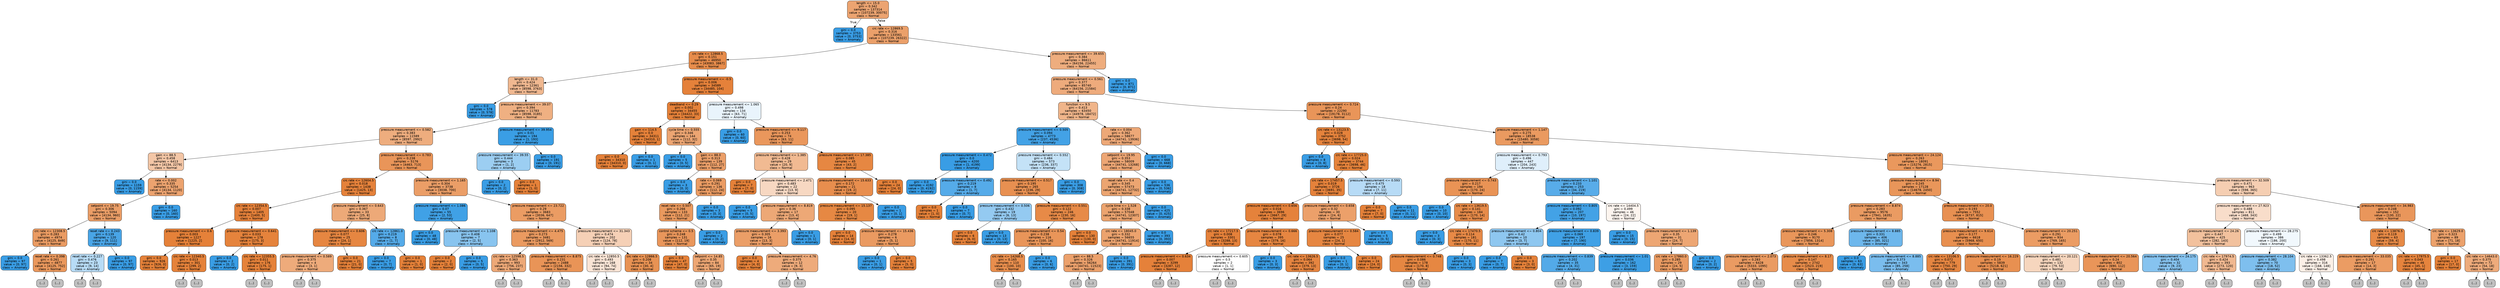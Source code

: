 digraph Tree {
node [shape=box, style="filled, rounded", color="black", fontname="helvetica"] ;
edge [fontname="helvetica"] ;
0 [label="length <= 15.0\ngini = 0.342\nsamples = 137314\nvalue = [107239, 30075]\nclass = Normal", fillcolor="#eca471"] ;
1 [label="gini = 0.0\nsamples = 3753\nvalue = [0, 3753]\nclass = Anomaly", fillcolor="#399de5"] ;
0 -> 1 [labeldistance=2.5, labelangle=45, headlabel="True"] ;
2 [label="crc rate <= 12869.5\ngini = 0.316\nsamples = 133561\nvalue = [107239, 26322]\nclass = Normal", fillcolor="#eba06a"] ;
0 -> 2 [labeldistance=2.5, labelangle=-45, headlabel="False"] ;
3 [label="crc rate <= 12868.5\ngini = 0.151\nsamples = 46950\nvalue = [43083, 3867]\nclass = Normal", fillcolor="#e78c4b"] ;
2 -> 3 ;
4 [label="length <= 31.0\ngini = 0.424\nsamples = 12361\nvalue = [8598, 3763]\nclass = Normal", fillcolor="#f0b890"] ;
3 -> 4 ;
5 [label="gini = 0.0\nsamples = 578\nvalue = [0, 578]\nclass = Anomaly", fillcolor="#399de5"] ;
4 -> 5 ;
6 [label="pressure measurement <= 39.07\ngini = 0.394\nsamples = 11783\nvalue = [8598, 3185]\nclass = Normal", fillcolor="#efb082"] ;
4 -> 6 ;
7 [label="pressure measurement <= 0.582\ngini = 0.383\nsamples = 11589\nvalue = [8597, 2992]\nclass = Normal", fillcolor="#eead7e"] ;
6 -> 7 ;
8 [label="gain <= 88.5\ngini = 0.458\nsamples = 6413\nvalue = [4134, 2279]\nclass = Normal", fillcolor="#f3c6a6"] ;
7 -> 8 ;
9 [label="gini = 0.0\nsamples = 1159\nvalue = [0, 1159]\nclass = Anomaly", fillcolor="#399de5"] ;
8 -> 9 ;
10 [label="rate <= 0.002\ngini = 0.335\nsamples = 5254\nvalue = [4134, 1120]\nclass = Normal", fillcolor="#eca36f"] ;
8 -> 10 ;
11 [label="setpoint <= 19.75\ngini = 0.306\nsamples = 5094\nvalue = [4134, 960]\nclass = Normal", fillcolor="#eb9e67"] ;
10 -> 11 ;
12 [label="crc rate <= 12308.5\ngini = 0.283\nsamples = 4974\nvalue = [4125, 849]\nclass = Normal", fillcolor="#ea9b62"] ;
11 -> 12 ;
13 [label="gini = 0.0\nsamples = 97\nvalue = [0, 97]\nclass = Anomaly", fillcolor="#399de5"] ;
12 -> 13 ;
14 [label="reset rate <= 0.398\ngini = 0.261\nsamples = 4877\nvalue = [4125, 752]\nclass = Normal", fillcolor="#ea985d"] ;
12 -> 14 ;
15 [label="(...)", fillcolor="#C0C0C0"] ;
14 -> 15 ;
410 [label="(...)", fillcolor="#C0C0C0"] ;
14 -> 410 ;
415 [label="reset rate <= 0.243\ngini = 0.139\nsamples = 120\nvalue = [9, 111]\nclass = Anomaly", fillcolor="#49a5e7"] ;
11 -> 415 ;
416 [label="reset rate <= 0.227\ngini = 0.476\nsamples = 23\nvalue = [9, 14]\nclass = Anomaly", fillcolor="#b8dcf6"] ;
415 -> 416 ;
417 [label="(...)", fillcolor="#C0C0C0"] ;
416 -> 417 ;
418 [label="(...)", fillcolor="#C0C0C0"] ;
416 -> 418 ;
421 [label="gini = 0.0\nsamples = 97\nvalue = [0, 97]\nclass = Anomaly", fillcolor="#399de5"] ;
415 -> 421 ;
422 [label="gini = 0.0\nsamples = 160\nvalue = [0, 160]\nclass = Anomaly", fillcolor="#399de5"] ;
10 -> 422 ;
423 [label="pressure measurement <= 0.783\ngini = 0.238\nsamples = 5176\nvalue = [4463, 713]\nclass = Normal", fillcolor="#e99559"] ;
7 -> 423 ;
424 [label="crc rate <= 12604.5\ngini = 0.018\nsamples = 1438\nvalue = [1425, 13]\nclass = Normal", fillcolor="#e5823b"] ;
423 -> 424 ;
425 [label="crc rate <= 12354.5\ngini = 0.007\nsamples = 1405\nvalue = [1400, 5]\nclass = Normal", fillcolor="#e5813a"] ;
424 -> 425 ;
426 [label="pressure measurement <= 0.6\ngini = 0.003\nsamples = 1227\nvalue = [1225, 2]\nclass = Normal", fillcolor="#e58139"] ;
425 -> 426 ;
427 [label="gini = 0.0\nsamples = 926\nvalue = [926, 0]\nclass = Normal", fillcolor="#e58139"] ;
426 -> 427 ;
428 [label="crc rate <= 12340.5\ngini = 0.013\nsamples = 301\nvalue = [299, 2]\nclass = Normal", fillcolor="#e5823a"] ;
426 -> 428 ;
429 [label="(...)", fillcolor="#C0C0C0"] ;
428 -> 429 ;
430 [label="(...)", fillcolor="#C0C0C0"] ;
428 -> 430 ;
431 [label="pressure measurement <= 0.641\ngini = 0.033\nsamples = 178\nvalue = [175, 3]\nclass = Normal", fillcolor="#e5833c"] ;
425 -> 431 ;
432 [label="gini = 0.0\nsamples = 2\nvalue = [0, 2]\nclass = Anomaly", fillcolor="#399de5"] ;
431 -> 432 ;
433 [label="crc rate <= 12355.5\ngini = 0.011\nsamples = 176\nvalue = [175, 1]\nclass = Normal", fillcolor="#e5823a"] ;
431 -> 433 ;
434 [label="(...)", fillcolor="#C0C0C0"] ;
433 -> 434 ;
437 [label="(...)", fillcolor="#C0C0C0"] ;
433 -> 437 ;
438 [label="pressure measurement <= 0.643\ngini = 0.367\nsamples = 33\nvalue = [25, 8]\nclass = Normal", fillcolor="#eda978"] ;
424 -> 438 ;
439 [label="pressure measurement <= 0.606\ngini = 0.077\nsamples = 25\nvalue = [24, 1]\nclass = Normal", fillcolor="#e68641"] ;
438 -> 439 ;
440 [label="pressure measurement <= 0.589\ngini = 0.375\nsamples = 4\nvalue = [3, 1]\nclass = Normal", fillcolor="#eeab7b"] ;
439 -> 440 ;
441 [label="(...)", fillcolor="#C0C0C0"] ;
440 -> 441 ;
442 [label="(...)", fillcolor="#C0C0C0"] ;
440 -> 442 ;
443 [label="gini = 0.0\nsamples = 21\nvalue = [21, 0]\nclass = Normal", fillcolor="#e58139"] ;
439 -> 443 ;
444 [label="crc rate <= 12861.0\ngini = 0.219\nsamples = 8\nvalue = [1, 7]\nclass = Anomaly", fillcolor="#55abe9"] ;
438 -> 444 ;
445 [label="gini = 0.0\nsamples = 7\nvalue = [0, 7]\nclass = Anomaly", fillcolor="#399de5"] ;
444 -> 445 ;
446 [label="gini = 0.0\nsamples = 1\nvalue = [1, 0]\nclass = Normal", fillcolor="#e58139"] ;
444 -> 446 ;
447 [label="pressure measurement <= 1.165\ngini = 0.304\nsamples = 3738\nvalue = [3038, 700]\nclass = Normal", fillcolor="#eb9e67"] ;
423 -> 447 ;
448 [label="pressure measurement <= 1.086\ngini = 0.07\nsamples = 55\nvalue = [2, 53]\nclass = Anomaly", fillcolor="#40a1e6"] ;
447 -> 448 ;
449 [label="gini = 0.0\nsamples = 48\nvalue = [0, 48]\nclass = Anomaly", fillcolor="#399de5"] ;
448 -> 449 ;
450 [label="pressure measurement <= 1.108\ngini = 0.408\nsamples = 7\nvalue = [2, 5]\nclass = Anomaly", fillcolor="#88c4ef"] ;
448 -> 450 ;
451 [label="gini = 0.0\nsamples = 2\nvalue = [2, 0]\nclass = Normal", fillcolor="#e58139"] ;
450 -> 451 ;
452 [label="gini = 0.0\nsamples = 5\nvalue = [0, 5]\nclass = Anomaly", fillcolor="#399de5"] ;
450 -> 452 ;
453 [label="pressure measurement <= 23.722\ngini = 0.29\nsamples = 3683\nvalue = [3036, 647]\nclass = Normal", fillcolor="#eb9c63"] ;
447 -> 453 ;
454 [label="pressure measurement <= 4.475\ngini = 0.273\nsamples = 3481\nvalue = [2912, 569]\nclass = Normal", fillcolor="#ea9a60"] ;
453 -> 454 ;
455 [label="crc rate <= 12598.5\ngini = 0.363\nsamples = 993\nvalue = [756, 237]\nclass = Normal", fillcolor="#eda877"] ;
454 -> 455 ;
456 [label="(...)", fillcolor="#C0C0C0"] ;
455 -> 456 ;
601 [label="(...)", fillcolor="#C0C0C0"] ;
455 -> 601 ;
736 [label="pressure measurement <= 8.875\ngini = 0.231\nsamples = 2488\nvalue = [2156, 332]\nclass = Normal", fillcolor="#e99457"] ;
454 -> 736 ;
737 [label="(...)", fillcolor="#C0C0C0"] ;
736 -> 737 ;
958 [label="(...)", fillcolor="#C0C0C0"] ;
736 -> 958 ;
1405 [label="pressure measurement <= 31.343\ngini = 0.474\nsamples = 202\nvalue = [124, 78]\nclass = Normal", fillcolor="#f5d0b6"] ;
453 -> 1405 ;
1406 [label="crc rate <= 12850.5\ngini = 0.493\nsamples = 168\nvalue = [94, 74]\nclass = Normal", fillcolor="#f9e4d5"] ;
1405 -> 1406 ;
1407 [label="(...)", fillcolor="#C0C0C0"] ;
1406 -> 1407 ;
1500 [label="(...)", fillcolor="#C0C0C0"] ;
1406 -> 1500 ;
1515 [label="crc rate <= 12866.5\ngini = 0.208\nsamples = 34\nvalue = [30, 4]\nclass = Normal", fillcolor="#e89253"] ;
1405 -> 1515 ;
1516 [label="(...)", fillcolor="#C0C0C0"] ;
1515 -> 1516 ;
1527 [label="(...)", fillcolor="#C0C0C0"] ;
1515 -> 1527 ;
1530 [label="pressure measurement <= 39.954\ngini = 0.01\nsamples = 194\nvalue = [1, 193]\nclass = Anomaly", fillcolor="#3a9ee5"] ;
6 -> 1530 ;
1531 [label="pressure measurement <= 39.55\ngini = 0.444\nsamples = 3\nvalue = [1, 2]\nclass = Anomaly", fillcolor="#9ccef2"] ;
1530 -> 1531 ;
1532 [label="gini = 0.0\nsamples = 2\nvalue = [0, 2]\nclass = Anomaly", fillcolor="#399de5"] ;
1531 -> 1532 ;
1533 [label="gini = 0.0\nsamples = 1\nvalue = [1, 0]\nclass = Normal", fillcolor="#e58139"] ;
1531 -> 1533 ;
1534 [label="gini = 0.0\nsamples = 191\nvalue = [0, 191]\nclass = Anomaly", fillcolor="#399de5"] ;
1530 -> 1534 ;
1535 [label="pressure measurement <= -0.5\ngini = 0.006\nsamples = 34589\nvalue = [34485, 104]\nclass = Normal", fillcolor="#e5813a"] ;
3 -> 1535 ;
1536 [label="deadband <= 0.29\ngini = 0.002\nsamples = 34455\nvalue = [34422, 33]\nclass = Normal", fillcolor="#e58139"] ;
1535 -> 1536 ;
1537 [label="gain <= 114.5\ngini = 0.0\nsamples = 34311\nvalue = [34310, 1]\nclass = Normal", fillcolor="#e58139"] ;
1536 -> 1537 ;
1538 [label="gini = 0.0\nsamples = 34310\nvalue = [34310, 0]\nclass = Normal", fillcolor="#e58139"] ;
1537 -> 1538 ;
1539 [label="gini = 0.0\nsamples = 1\nvalue = [0, 1]\nclass = Anomaly", fillcolor="#399de5"] ;
1537 -> 1539 ;
1540 [label="cycle time <= 0.555\ngini = 0.346\nsamples = 144\nvalue = [112, 32]\nclass = Normal", fillcolor="#eca572"] ;
1536 -> 1540 ;
1541 [label="gini = 0.0\nsamples = 5\nvalue = [0, 5]\nclass = Anomaly", fillcolor="#399de5"] ;
1540 -> 1541 ;
1542 [label="gain <= 88.0\ngini = 0.313\nsamples = 139\nvalue = [112, 27]\nclass = Normal", fillcolor="#eb9f69"] ;
1540 -> 1542 ;
1543 [label="gini = 0.0\nsamples = 3\nvalue = [0, 3]\nclass = Anomaly", fillcolor="#399de5"] ;
1542 -> 1543 ;
1544 [label="rate <= 0.069\ngini = 0.291\nsamples = 136\nvalue = [112, 24]\nclass = Normal", fillcolor="#eb9c63"] ;
1542 -> 1544 ;
1545 [label="reset rate <= 0.507\ngini = 0.266\nsamples = 133\nvalue = [112, 21]\nclass = Normal", fillcolor="#ea995e"] ;
1544 -> 1545 ;
1546 [label="control scheme <= 0.5\ngini = 0.248\nsamples = 131\nvalue = [112, 19]\nclass = Normal", fillcolor="#e9965b"] ;
1545 -> 1546 ;
1547 [label="gini = 0.0\nsamples = 47\nvalue = [47, 0]\nclass = Normal", fillcolor="#e58139"] ;
1546 -> 1547 ;
1548 [label="setpoint <= 14.85\ngini = 0.35\nsamples = 84\nvalue = [65, 19]\nclass = Normal", fillcolor="#eda673"] ;
1546 -> 1548 ;
1549 [label="(...)", fillcolor="#C0C0C0"] ;
1548 -> 1549 ;
1562 [label="(...)", fillcolor="#C0C0C0"] ;
1548 -> 1562 ;
1563 [label="gini = 0.0\nsamples = 2\nvalue = [0, 2]\nclass = Anomaly", fillcolor="#399de5"] ;
1545 -> 1563 ;
1564 [label="gini = 0.0\nsamples = 3\nvalue = [0, 3]\nclass = Anomaly", fillcolor="#399de5"] ;
1544 -> 1564 ;
1565 [label="pressure measurement <= 1.065\ngini = 0.498\nsamples = 134\nvalue = [63, 71]\nclass = Anomaly", fillcolor="#e9f4fc"] ;
1535 -> 1565 ;
1566 [label="gini = 0.0\nsamples = 60\nvalue = [0, 60]\nclass = Anomaly", fillcolor="#399de5"] ;
1565 -> 1566 ;
1567 [label="pressure measurement <= 9.117\ngini = 0.253\nsamples = 74\nvalue = [63, 11]\nclass = Normal", fillcolor="#ea975c"] ;
1565 -> 1567 ;
1568 [label="pressure measurement <= 1.385\ngini = 0.428\nsamples = 29\nvalue = [20, 9]\nclass = Normal", fillcolor="#f1ba92"] ;
1567 -> 1568 ;
1569 [label="gini = 0.0\nsamples = 7\nvalue = [7, 0]\nclass = Normal", fillcolor="#e58139"] ;
1568 -> 1569 ;
1570 [label="pressure measurement <= 2.471\ngini = 0.483\nsamples = 22\nvalue = [13, 9]\nclass = Normal", fillcolor="#f7d8c2"] ;
1568 -> 1570 ;
1571 [label="gini = 0.0\nsamples = 5\nvalue = [0, 5]\nclass = Anomaly", fillcolor="#399de5"] ;
1570 -> 1571 ;
1572 [label="pressure measurement <= 8.819\ngini = 0.36\nsamples = 17\nvalue = [13, 4]\nclass = Normal", fillcolor="#eda876"] ;
1570 -> 1572 ;
1573 [label="pressure measurement <= 3.393\ngini = 0.305\nsamples = 16\nvalue = [13, 3]\nclass = Normal", fillcolor="#eb9e67"] ;
1572 -> 1573 ;
1574 [label="gini = 0.0\nsamples = 4\nvalue = [4, 0]\nclass = Normal", fillcolor="#e58139"] ;
1573 -> 1574 ;
1575 [label="pressure measurement <= 4.76\ngini = 0.375\nsamples = 12\nvalue = [9, 3]\nclass = Normal", fillcolor="#eeab7b"] ;
1573 -> 1575 ;
1576 [label="(...)", fillcolor="#C0C0C0"] ;
1575 -> 1576 ;
1581 [label="(...)", fillcolor="#C0C0C0"] ;
1575 -> 1581 ;
1586 [label="gini = 0.0\nsamples = 1\nvalue = [0, 1]\nclass = Anomaly", fillcolor="#399de5"] ;
1572 -> 1586 ;
1587 [label="pressure measurement <= 17.385\ngini = 0.085\nsamples = 45\nvalue = [43, 2]\nclass = Normal", fillcolor="#e68742"] ;
1567 -> 1587 ;
1588 [label="pressure measurement <= 15.633\ngini = 0.172\nsamples = 21\nvalue = [19, 2]\nclass = Normal", fillcolor="#e88e4e"] ;
1587 -> 1588 ;
1589 [label="pressure measurement <= 15.137\ngini = 0.095\nsamples = 20\nvalue = [19, 1]\nclass = Normal", fillcolor="#e68843"] ;
1588 -> 1589 ;
1590 [label="gini = 0.0\nsamples = 14\nvalue = [14, 0]\nclass = Normal", fillcolor="#e58139"] ;
1589 -> 1590 ;
1591 [label="pressure measurement <= 15.436\ngini = 0.278\nsamples = 6\nvalue = [5, 1]\nclass = Normal", fillcolor="#ea9a61"] ;
1589 -> 1591 ;
1592 [label="gini = 0.0\nsamples = 1\nvalue = [0, 1]\nclass = Anomaly", fillcolor="#399de5"] ;
1591 -> 1592 ;
1593 [label="gini = 0.0\nsamples = 5\nvalue = [5, 0]\nclass = Normal", fillcolor="#e58139"] ;
1591 -> 1593 ;
1594 [label="gini = 0.0\nsamples = 1\nvalue = [0, 1]\nclass = Anomaly", fillcolor="#399de5"] ;
1588 -> 1594 ;
1595 [label="gini = 0.0\nsamples = 24\nvalue = [24, 0]\nclass = Normal", fillcolor="#e58139"] ;
1587 -> 1595 ;
1596 [label="pressure measurement <= 39.655\ngini = 0.384\nsamples = 86611\nvalue = [64156, 22455]\nclass = Normal", fillcolor="#eead7e"] ;
2 -> 1596 ;
1597 [label="pressure measurement <= 0.561\ngini = 0.377\nsamples = 85740\nvalue = [64156, 21584]\nclass = Normal", fillcolor="#eeab7c"] ;
1596 -> 1597 ;
1598 [label="function <= 9.5\ngini = 0.413\nsamples = 63450\nvalue = [44978, 18472]\nclass = Normal", fillcolor="#f0b58a"] ;
1597 -> 1598 ;
1599 [label="pressure measurement <= 0.505\ngini = 0.094\nsamples = 4773\nvalue = [237, 4536]\nclass = Anomaly", fillcolor="#43a2e6"] ;
1598 -> 1599 ;
1600 [label="pressure measurement <= 0.472\ngini = 0.0\nsamples = 4200\nvalue = [1, 4199]\nclass = Anomaly", fillcolor="#399de5"] ;
1599 -> 1600 ;
1601 [label="gini = 0.0\nsamples = 4192\nvalue = [0, 4192]\nclass = Anomaly", fillcolor="#399de5"] ;
1600 -> 1601 ;
1602 [label="pressure measurement <= 0.492\ngini = 0.219\nsamples = 8\nvalue = [1, 7]\nclass = Anomaly", fillcolor="#55abe9"] ;
1600 -> 1602 ;
1603 [label="gini = 0.0\nsamples = 1\nvalue = [1, 0]\nclass = Normal", fillcolor="#e58139"] ;
1602 -> 1603 ;
1604 [label="gini = 0.0\nsamples = 7\nvalue = [0, 7]\nclass = Anomaly", fillcolor="#399de5"] ;
1602 -> 1604 ;
1605 [label="pressure measurement <= 0.552\ngini = 0.484\nsamples = 573\nvalue = [236, 337]\nclass = Anomaly", fillcolor="#c4e2f7"] ;
1599 -> 1605 ;
1606 [label="pressure measurement <= 0.517\ngini = 0.195\nsamples = 265\nvalue = [236, 29]\nclass = Normal", fillcolor="#e89051"] ;
1605 -> 1606 ;
1607 [label="pressure measurement <= 0.506\ngini = 0.432\nsamples = 19\nvalue = [6, 13]\nclass = Anomaly", fillcolor="#94caf1"] ;
1606 -> 1607 ;
1608 [label="gini = 0.0\nsamples = 6\nvalue = [6, 0]\nclass = Normal", fillcolor="#e58139"] ;
1607 -> 1608 ;
1609 [label="gini = 0.0\nsamples = 13\nvalue = [0, 13]\nclass = Anomaly", fillcolor="#399de5"] ;
1607 -> 1609 ;
1610 [label="pressure measurement <= 0.551\ngini = 0.122\nsamples = 246\nvalue = [230, 16]\nclass = Normal", fillcolor="#e78a47"] ;
1606 -> 1610 ;
1611 [label="pressure measurement <= 0.54\ngini = 0.238\nsamples = 116\nvalue = [100, 16]\nclass = Normal", fillcolor="#e99559"] ;
1610 -> 1611 ;
1612 [label="crc rate <= 14268.5\ngini = 0.165\nsamples = 110\nvalue = [100, 10]\nclass = Normal", fillcolor="#e88e4d"] ;
1611 -> 1612 ;
1613 [label="(...)", fillcolor="#C0C0C0"] ;
1612 -> 1613 ;
1620 [label="(...)", fillcolor="#C0C0C0"] ;
1612 -> 1620 ;
1625 [label="gini = 0.0\nsamples = 6\nvalue = [0, 6]\nclass = Anomaly", fillcolor="#399de5"] ;
1611 -> 1625 ;
1626 [label="gini = 0.0\nsamples = 130\nvalue = [130, 0]\nclass = Normal", fillcolor="#e58139"] ;
1610 -> 1626 ;
1627 [label="gini = 0.0\nsamples = 308\nvalue = [0, 308]\nclass = Anomaly", fillcolor="#399de5"] ;
1605 -> 1627 ;
1628 [label="rate <= 0.004\ngini = 0.362\nsamples = 58677\nvalue = [44741, 13936]\nclass = Normal", fillcolor="#eda877"] ;
1598 -> 1628 ;
1629 [label="setpoint <= 19.95\ngini = 0.353\nsamples = 58009\nvalue = [44741, 13268]\nclass = Normal", fillcolor="#eda674"] ;
1628 -> 1629 ;
1630 [label="reset rate <= 0.4\ngini = 0.345\nsamples = 57473\nvalue = [44741, 12732]\nclass = Normal", fillcolor="#eca571"] ;
1629 -> 1630 ;
1631 [label="cycle time <= 1.528\ngini = 0.338\nsamples = 57048\nvalue = [44741, 12307]\nclass = Normal", fillcolor="#eca46f"] ;
1630 -> 1631 ;
1632 [label="crc rate <= 18045.0\ngini = 0.332\nsamples = 56655\nvalue = [44741, 11914]\nclass = Normal", fillcolor="#eca36e"] ;
1631 -> 1632 ;
1633 [label="gain <= 88.5\ngini = 0.326\nsamples = 56264\nvalue = [44741, 11523]\nclass = Normal", fillcolor="#eca16c"] ;
1632 -> 1633 ;
1634 [label="(...)", fillcolor="#C0C0C0"] ;
1633 -> 1634 ;
1637 [label="(...)", fillcolor="#C0C0C0"] ;
1633 -> 1637 ;
3354 [label="gini = 0.0\nsamples = 391\nvalue = [0, 391]\nclass = Anomaly", fillcolor="#399de5"] ;
1632 -> 3354 ;
3355 [label="gini = 0.0\nsamples = 393\nvalue = [0, 393]\nclass = Anomaly", fillcolor="#399de5"] ;
1631 -> 3355 ;
3356 [label="gini = 0.0\nsamples = 425\nvalue = [0, 425]\nclass = Anomaly", fillcolor="#399de5"] ;
1630 -> 3356 ;
3357 [label="gini = 0.0\nsamples = 536\nvalue = [0, 536]\nclass = Anomaly", fillcolor="#399de5"] ;
1629 -> 3357 ;
3358 [label="gini = 0.0\nsamples = 668\nvalue = [0, 668]\nclass = Anomaly", fillcolor="#399de5"] ;
1628 -> 3358 ;
3359 [label="pressure measurement <= 0.724\ngini = 0.24\nsamples = 22290\nvalue = [19178, 3112]\nclass = Normal", fillcolor="#e99559"] ;
1597 -> 3359 ;
3360 [label="crc rate <= 13123.5\ngini = 0.028\nsamples = 3752\nvalue = [3698, 54]\nclass = Normal", fillcolor="#e5833c"] ;
3359 -> 3360 ;
3361 [label="gini = 0.0\nsamples = 8\nvalue = [0, 8]\nclass = Anomaly", fillcolor="#399de5"] ;
3360 -> 3361 ;
3362 [label="crc rate <= 17725.0\ngini = 0.024\nsamples = 3744\nvalue = [3698, 46]\nclass = Normal", fillcolor="#e5833b"] ;
3360 -> 3362 ;
3363 [label="crc rate <= 17457.5\ngini = 0.019\nsamples = 3726\nvalue = [3691, 35]\nclass = Normal", fillcolor="#e5823b"] ;
3362 -> 3363 ;
3364 [label="pressure measurement <= 0.656\ngini = 0.016\nsamples = 3696\nvalue = [3667, 29]\nclass = Normal", fillcolor="#e5823b"] ;
3363 -> 3364 ;
3365 [label="crc rate <= 17217.5\ngini = 0.008\nsamples = 3301\nvalue = [3288, 13]\nclass = Normal", fillcolor="#e5813a"] ;
3364 -> 3365 ;
3366 [label="pressure measurement <= 0.634\ngini = 0.007\nsamples = 3299\nvalue = [3287, 12]\nclass = Normal", fillcolor="#e5813a"] ;
3365 -> 3366 ;
3367 [label="(...)", fillcolor="#C0C0C0"] ;
3366 -> 3367 ;
3394 [label="(...)", fillcolor="#C0C0C0"] ;
3366 -> 3394 ;
3397 [label="pressure measurement <= 0.605\ngini = 0.5\nsamples = 2\nvalue = [1, 1]\nclass = Normal", fillcolor="#ffffff"] ;
3365 -> 3397 ;
3398 [label="(...)", fillcolor="#C0C0C0"] ;
3397 -> 3398 ;
3399 [label="(...)", fillcolor="#C0C0C0"] ;
3397 -> 3399 ;
3400 [label="pressure measurement <= 0.666\ngini = 0.078\nsamples = 395\nvalue = [379, 16]\nclass = Normal", fillcolor="#e68641"] ;
3364 -> 3400 ;
3401 [label="gini = 0.0\nsamples = 3\nvalue = [0, 3]\nclass = Anomaly", fillcolor="#399de5"] ;
3400 -> 3401 ;
3402 [label="crc rate <= 13626.5\ngini = 0.064\nsamples = 392\nvalue = [379, 13]\nclass = Normal", fillcolor="#e68540"] ;
3400 -> 3402 ;
3403 [label="(...)", fillcolor="#C0C0C0"] ;
3402 -> 3403 ;
3404 [label="(...)", fillcolor="#C0C0C0"] ;
3402 -> 3404 ;
3413 [label="pressure measurement <= 0.658\ngini = 0.32\nsamples = 30\nvalue = [24, 6]\nclass = Normal", fillcolor="#eca06a"] ;
3363 -> 3413 ;
3414 [label="pressure measurement <= 0.584\ngini = 0.077\nsamples = 25\nvalue = [24, 1]\nclass = Normal", fillcolor="#e68641"] ;
3413 -> 3414 ;
3415 [label="gini = 0.0\nsamples = 1\nvalue = [0, 1]\nclass = Anomaly", fillcolor="#399de5"] ;
3414 -> 3415 ;
3416 [label="gini = 0.0\nsamples = 24\nvalue = [24, 0]\nclass = Normal", fillcolor="#e58139"] ;
3414 -> 3416 ;
3417 [label="gini = 0.0\nsamples = 5\nvalue = [0, 5]\nclass = Anomaly", fillcolor="#399de5"] ;
3413 -> 3417 ;
3418 [label="pressure measurement <= 0.593\ngini = 0.475\nsamples = 18\nvalue = [7, 11]\nclass = Anomaly", fillcolor="#b7dbf6"] ;
3362 -> 3418 ;
3419 [label="gini = 0.0\nsamples = 7\nvalue = [7, 0]\nclass = Normal", fillcolor="#e58139"] ;
3418 -> 3419 ;
3420 [label="gini = 0.0\nsamples = 11\nvalue = [0, 11]\nclass = Anomaly", fillcolor="#399de5"] ;
3418 -> 3420 ;
3421 [label="pressure measurement <= 1.147\ngini = 0.275\nsamples = 18538\nvalue = [15480, 3058]\nclass = Normal", fillcolor="#ea9a60"] ;
3359 -> 3421 ;
3422 [label="pressure measurement <= 0.793\ngini = 0.496\nsamples = 447\nvalue = [204, 243]\nclass = Anomaly", fillcolor="#dfeffb"] ;
3421 -> 3422 ;
3423 [label="pressure measurement <= 0.743\ngini = 0.217\nsamples = 194\nvalue = [170, 24]\nclass = Normal", fillcolor="#e99355"] ;
3422 -> 3423 ;
3424 [label="gini = 0.0\nsamples = 10\nvalue = [0, 10]\nclass = Anomaly", fillcolor="#399de5"] ;
3423 -> 3424 ;
3425 [label="crc rate <= 13619.5\ngini = 0.141\nsamples = 184\nvalue = [170, 14]\nclass = Normal", fillcolor="#e78b49"] ;
3423 -> 3425 ;
3426 [label="gini = 0.0\nsamples = 3\nvalue = [0, 3]\nclass = Anomaly", fillcolor="#399de5"] ;
3425 -> 3426 ;
3427 [label="crc rate <= 17470.5\ngini = 0.114\nsamples = 181\nvalue = [170, 11]\nclass = Normal", fillcolor="#e78946"] ;
3425 -> 3427 ;
3428 [label="pressure measurement <= 0.748\ngini = 0.086\nsamples = 178\nvalue = [170, 8]\nclass = Normal", fillcolor="#e68742"] ;
3427 -> 3428 ;
3429 [label="(...)", fillcolor="#C0C0C0"] ;
3428 -> 3429 ;
3430 [label="(...)", fillcolor="#C0C0C0"] ;
3428 -> 3430 ;
3439 [label="gini = 0.0\nsamples = 3\nvalue = [0, 3]\nclass = Anomaly", fillcolor="#399de5"] ;
3427 -> 3439 ;
3440 [label="pressure measurement <= 1.101\ngini = 0.233\nsamples = 253\nvalue = [34, 219]\nclass = Anomaly", fillcolor="#58ace9"] ;
3422 -> 3440 ;
3441 [label="pressure measurement <= 0.805\ngini = 0.092\nsamples = 207\nvalue = [10, 197]\nclass = Anomaly", fillcolor="#43a2e6"] ;
3440 -> 3441 ;
3442 [label="pressure measurement <= 0.804\ngini = 0.42\nsamples = 10\nvalue = [3, 7]\nclass = Anomaly", fillcolor="#8ec7f0"] ;
3441 -> 3442 ;
3443 [label="gini = 0.0\nsamples = 7\nvalue = [0, 7]\nclass = Anomaly", fillcolor="#399de5"] ;
3442 -> 3443 ;
3444 [label="gini = 0.0\nsamples = 3\nvalue = [3, 0]\nclass = Normal", fillcolor="#e58139"] ;
3442 -> 3444 ;
3445 [label="pressure measurement <= 0.839\ngini = 0.069\nsamples = 197\nvalue = [7, 190]\nclass = Anomaly", fillcolor="#40a1e6"] ;
3441 -> 3445 ;
3446 [label="pressure measurement <= 0.839\ngini = 0.202\nsamples = 35\nvalue = [4, 31]\nclass = Anomaly", fillcolor="#53aae8"] ;
3445 -> 3446 ;
3447 [label="(...)", fillcolor="#C0C0C0"] ;
3446 -> 3447 ;
3452 [label="(...)", fillcolor="#C0C0C0"] ;
3446 -> 3452 ;
3453 [label="pressure measurement <= 1.01\ngini = 0.036\nsamples = 162\nvalue = [3, 159]\nclass = Anomaly", fillcolor="#3d9fe5"] ;
3445 -> 3453 ;
3454 [label="(...)", fillcolor="#C0C0C0"] ;
3453 -> 3454 ;
3455 [label="(...)", fillcolor="#C0C0C0"] ;
3453 -> 3455 ;
3466 [label="crc rate <= 14404.5\ngini = 0.499\nsamples = 46\nvalue = [24, 22]\nclass = Normal", fillcolor="#fdf5ef"] ;
3440 -> 3466 ;
3467 [label="gini = 0.0\nsamples = 15\nvalue = [0, 15]\nclass = Anomaly", fillcolor="#399de5"] ;
3466 -> 3467 ;
3468 [label="pressure measurement <= 1.139\ngini = 0.35\nsamples = 31\nvalue = [24, 7]\nclass = Normal", fillcolor="#eda673"] ;
3466 -> 3468 ;
3469 [label="crc rate <= 17860.0\ngini = 0.285\nsamples = 29\nvalue = [24, 5]\nclass = Normal", fillcolor="#ea9b62"] ;
3468 -> 3469 ;
3470 [label="(...)", fillcolor="#C0C0C0"] ;
3469 -> 3470 ;
3477 [label="(...)", fillcolor="#C0C0C0"] ;
3469 -> 3477 ;
3478 [label="gini = 0.0\nsamples = 2\nvalue = [0, 2]\nclass = Anomaly", fillcolor="#399de5"] ;
3468 -> 3478 ;
3479 [label="pressure measurement <= 24.124\ngini = 0.263\nsamples = 18091\nvalue = [15276, 2815]\nclass = Normal", fillcolor="#ea985d"] ;
3421 -> 3479 ;
3480 [label="pressure measurement <= 8.94\ngini = 0.245\nsamples = 17128\nvalue = [14678, 2450]\nclass = Normal", fillcolor="#e9965a"] ;
3479 -> 3480 ;
3481 [label="pressure measurement <= 8.874\ngini = 0.283\nsamples = 9576\nvalue = [7941, 1635]\nclass = Normal", fillcolor="#ea9b62"] ;
3480 -> 3481 ;
3482 [label="pressure measurement <= 5.308\ngini = 0.246\nsamples = 9170\nvalue = [7856, 1314]\nclass = Normal", fillcolor="#e9965a"] ;
3481 -> 3482 ;
3483 [label="pressure measurement <= 2.073\ngini = 0.283\nsamples = 6428\nvalue = [5333, 1095]\nclass = Normal", fillcolor="#ea9b62"] ;
3482 -> 3483 ;
3484 [label="(...)", fillcolor="#C0C0C0"] ;
3483 -> 3484 ;
3853 [label="(...)", fillcolor="#C0C0C0"] ;
3483 -> 3853 ;
4862 [label="pressure measurement <= 8.17\ngini = 0.147\nsamples = 2742\nvalue = [2523, 219]\nclass = Normal", fillcolor="#e78c4a"] ;
3482 -> 4862 ;
4863 [label="(...)", fillcolor="#C0C0C0"] ;
4862 -> 4863 ;
5342 [label="(...)", fillcolor="#C0C0C0"] ;
4862 -> 5342 ;
5445 [label="pressure measurement <= 8.885\ngini = 0.331\nsamples = 406\nvalue = [85, 321]\nclass = Anomaly", fillcolor="#6db7ec"] ;
3481 -> 5445 ;
5446 [label="gini = 0.0\nsamples = 63\nvalue = [0, 63]\nclass = Anomaly", fillcolor="#399de5"] ;
5445 -> 5446 ;
5447 [label="pressure measurement <= 8.885\ngini = 0.373\nsamples = 343\nvalue = [85, 258]\nclass = Anomaly", fillcolor="#7abdee"] ;
5445 -> 5447 ;
5448 [label="(...)", fillcolor="#C0C0C0"] ;
5447 -> 5448 ;
5451 [label="(...)", fillcolor="#C0C0C0"] ;
5447 -> 5451 ;
5490 [label="pressure measurement <= 20.0\ngini = 0.193\nsamples = 7552\nvalue = [6737, 815]\nclass = Normal", fillcolor="#e89051"] ;
3480 -> 5490 ;
5491 [label="pressure measurement <= 9.614\ngini = 0.177\nsamples = 6618\nvalue = [5968, 650]\nclass = Normal", fillcolor="#e88f4f"] ;
5490 -> 5491 ;
5492 [label="crc rate <= 13106.5\ngini = 0.072\nsamples = 779\nvalue = [750, 29]\nclass = Normal", fillcolor="#e68641"] ;
5491 -> 5492 ;
5493 [label="(...)", fillcolor="#C0C0C0"] ;
5492 -> 5493 ;
5496 [label="(...)", fillcolor="#C0C0C0"] ;
5492 -> 5496 ;
5589 [label="pressure measurement <= 16.229\ngini = 0.19\nsamples = 5839\nvalue = [5218, 621]\nclass = Normal", fillcolor="#e89051"] ;
5491 -> 5589 ;
5590 [label="(...)", fillcolor="#C0C0C0"] ;
5589 -> 5590 ;
6817 [label="(...)", fillcolor="#C0C0C0"] ;
5589 -> 6817 ;
7120 [label="pressure measurement <= 20.251\ngini = 0.291\nsamples = 934\nvalue = [769, 165]\nclass = Normal", fillcolor="#eb9c63"] ;
5490 -> 7120 ;
7121 [label="pressure measurement <= 20.121\ngini = 0.481\nsamples = 132\nvalue = [79, 53]\nclass = Normal", fillcolor="#f6d6be"] ;
7120 -> 7121 ;
7122 [label="(...)", fillcolor="#C0C0C0"] ;
7121 -> 7122 ;
7133 [label="(...)", fillcolor="#C0C0C0"] ;
7121 -> 7133 ;
7168 [label="pressure measurement <= 20.564\ngini = 0.24\nsamples = 802\nvalue = [690, 112]\nclass = Normal", fillcolor="#e99559"] ;
7120 -> 7168 ;
7169 [label="(...)", fillcolor="#C0C0C0"] ;
7168 -> 7169 ;
7182 [label="(...)", fillcolor="#C0C0C0"] ;
7168 -> 7182 ;
7383 [label="pressure measurement <= 32.509\ngini = 0.471\nsamples = 963\nvalue = [598, 365]\nclass = Normal", fillcolor="#f5ceb2"] ;
3479 -> 7383 ;
7384 [label="pressure measurement <= 27.923\ngini = 0.488\nsamples = 811\nvalue = [468, 343]\nclass = Normal", fillcolor="#f8ddca"] ;
7383 -> 7384 ;
7385 [label="pressure measurement <= 24.26\ngini = 0.447\nsamples = 425\nvalue = [282, 143]\nclass = Normal", fillcolor="#f2c19d"] ;
7384 -> 7385 ;
7386 [label="pressure measurement <= 24.175\ngini = 0.404\nsamples = 32\nvalue = [9, 23]\nclass = Anomaly", fillcolor="#86c3ef"] ;
7385 -> 7386 ;
7387 [label="(...)", fillcolor="#C0C0C0"] ;
7386 -> 7387 ;
7390 [label="(...)", fillcolor="#C0C0C0"] ;
7386 -> 7390 ;
7401 [label="crc rate <= 17974.5\ngini = 0.424\nsamples = 393\nvalue = [273, 120]\nclass = Normal", fillcolor="#f0b890"] ;
7385 -> 7401 ;
7402 [label="(...)", fillcolor="#C0C0C0"] ;
7401 -> 7402 ;
7607 [label="(...)", fillcolor="#C0C0C0"] ;
7401 -> 7607 ;
7612 [label="pressure measurement <= 28.275\ngini = 0.499\nsamples = 386\nvalue = [186, 200]\nclass = Anomaly", fillcolor="#f1f8fd"] ;
7384 -> 7612 ;
7613 [label="pressure measurement <= 28.104\ngini = 0.382\nsamples = 70\nvalue = [18, 52]\nclass = Anomaly", fillcolor="#7ebfee"] ;
7612 -> 7613 ;
7614 [label="(...)", fillcolor="#C0C0C0"] ;
7613 -> 7614 ;
7623 [label="(...)", fillcolor="#C0C0C0"] ;
7613 -> 7623 ;
7644 [label="crc rate <= 13362.5\ngini = 0.498\nsamples = 316\nvalue = [168, 148]\nclass = Normal", fillcolor="#fcf0e7"] ;
7612 -> 7644 ;
7645 [label="(...)", fillcolor="#C0C0C0"] ;
7644 -> 7645 ;
7660 [label="(...)", fillcolor="#C0C0C0"] ;
7644 -> 7660 ;
7867 [label="pressure measurement <= 34.983\ngini = 0.248\nsamples = 152\nvalue = [130, 22]\nclass = Normal", fillcolor="#e9965b"] ;
7383 -> 7867 ;
7868 [label="crc rate <= 13876.5\ngini = 0.119\nsamples = 63\nvalue = [59, 4]\nclass = Normal", fillcolor="#e78a46"] ;
7867 -> 7868 ;
7869 [label="pressure measurement <= 33.035\ngini = 0.291\nsamples = 17\nvalue = [14, 3]\nclass = Normal", fillcolor="#eb9c63"] ;
7868 -> 7869 ;
7870 [label="(...)", fillcolor="#C0C0C0"] ;
7869 -> 7870 ;
7871 [label="(...)", fillcolor="#C0C0C0"] ;
7869 -> 7871 ;
7878 [label="crc rate <= 17975.5\ngini = 0.043\nsamples = 46\nvalue = [45, 1]\nclass = Normal", fillcolor="#e6843d"] ;
7868 -> 7878 ;
7879 [label="(...)", fillcolor="#C0C0C0"] ;
7878 -> 7879 ;
7880 [label="(...)", fillcolor="#C0C0C0"] ;
7878 -> 7880 ;
7883 [label="crc rate <= 13629.0\ngini = 0.323\nsamples = 89\nvalue = [71, 18]\nclass = Normal", fillcolor="#eca16b"] ;
7867 -> 7883 ;
7884 [label="gini = 0.0\nsamples = 17\nvalue = [17, 0]\nclass = Normal", fillcolor="#e58139"] ;
7883 -> 7884 ;
7885 [label="crc rate <= 14643.0\ngini = 0.375\nsamples = 72\nvalue = [54, 18]\nclass = Normal", fillcolor="#eeab7b"] ;
7883 -> 7885 ;
7886 [label="(...)", fillcolor="#C0C0C0"] ;
7885 -> 7886 ;
7909 [label="(...)", fillcolor="#C0C0C0"] ;
7885 -> 7909 ;
7936 [label="gini = 0.0\nsamples = 871\nvalue = [0, 871]\nclass = Anomaly", fillcolor="#399de5"] ;
1596 -> 7936 ;
}